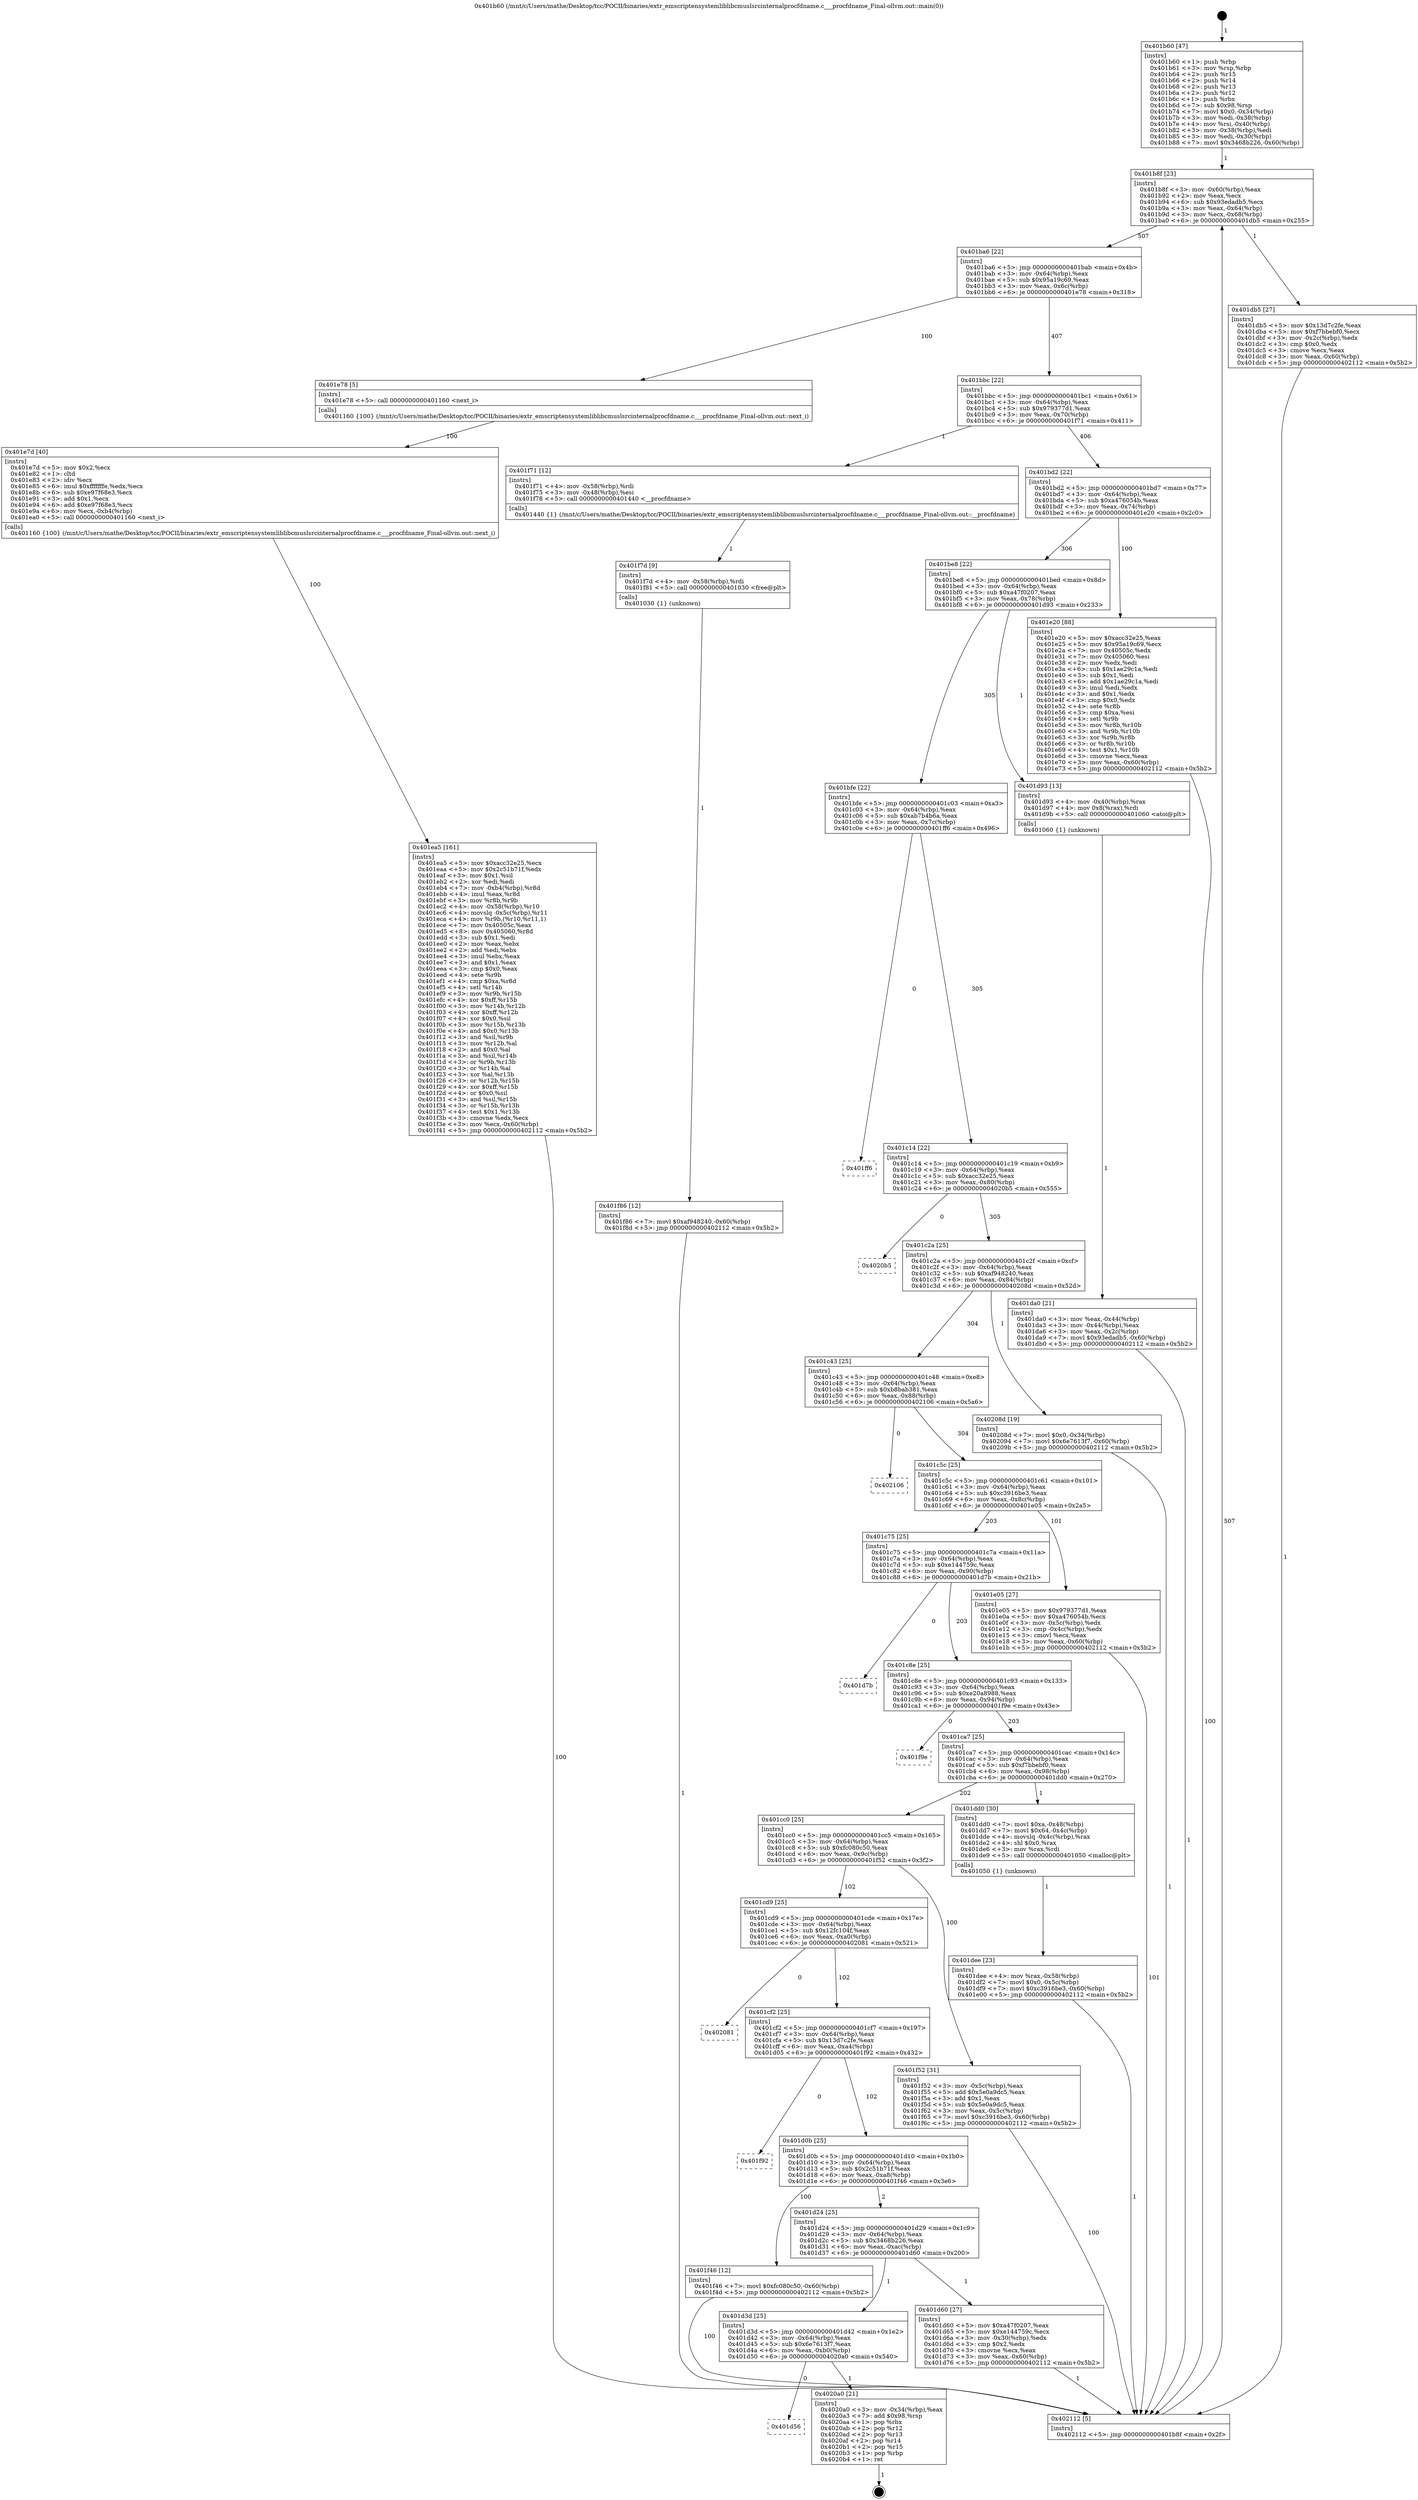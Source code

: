 digraph "0x401b60" {
  label = "0x401b60 (/mnt/c/Users/mathe/Desktop/tcc/POCII/binaries/extr_emscriptensystemliblibcmuslsrcinternalprocfdname.c___procfdname_Final-ollvm.out::main(0))"
  labelloc = "t"
  node[shape=record]

  Entry [label="",width=0.3,height=0.3,shape=circle,fillcolor=black,style=filled]
  "0x401b8f" [label="{
     0x401b8f [23]\l
     | [instrs]\l
     &nbsp;&nbsp;0x401b8f \<+3\>: mov -0x60(%rbp),%eax\l
     &nbsp;&nbsp;0x401b92 \<+2\>: mov %eax,%ecx\l
     &nbsp;&nbsp;0x401b94 \<+6\>: sub $0x93edadb5,%ecx\l
     &nbsp;&nbsp;0x401b9a \<+3\>: mov %eax,-0x64(%rbp)\l
     &nbsp;&nbsp;0x401b9d \<+3\>: mov %ecx,-0x68(%rbp)\l
     &nbsp;&nbsp;0x401ba0 \<+6\>: je 0000000000401db5 \<main+0x255\>\l
  }"]
  "0x401db5" [label="{
     0x401db5 [27]\l
     | [instrs]\l
     &nbsp;&nbsp;0x401db5 \<+5\>: mov $0x13d7c2fe,%eax\l
     &nbsp;&nbsp;0x401dba \<+5\>: mov $0xf7bbebf0,%ecx\l
     &nbsp;&nbsp;0x401dbf \<+3\>: mov -0x2c(%rbp),%edx\l
     &nbsp;&nbsp;0x401dc2 \<+3\>: cmp $0x0,%edx\l
     &nbsp;&nbsp;0x401dc5 \<+3\>: cmove %ecx,%eax\l
     &nbsp;&nbsp;0x401dc8 \<+3\>: mov %eax,-0x60(%rbp)\l
     &nbsp;&nbsp;0x401dcb \<+5\>: jmp 0000000000402112 \<main+0x5b2\>\l
  }"]
  "0x401ba6" [label="{
     0x401ba6 [22]\l
     | [instrs]\l
     &nbsp;&nbsp;0x401ba6 \<+5\>: jmp 0000000000401bab \<main+0x4b\>\l
     &nbsp;&nbsp;0x401bab \<+3\>: mov -0x64(%rbp),%eax\l
     &nbsp;&nbsp;0x401bae \<+5\>: sub $0x95a19c69,%eax\l
     &nbsp;&nbsp;0x401bb3 \<+3\>: mov %eax,-0x6c(%rbp)\l
     &nbsp;&nbsp;0x401bb6 \<+6\>: je 0000000000401e78 \<main+0x318\>\l
  }"]
  Exit [label="",width=0.3,height=0.3,shape=circle,fillcolor=black,style=filled,peripheries=2]
  "0x401e78" [label="{
     0x401e78 [5]\l
     | [instrs]\l
     &nbsp;&nbsp;0x401e78 \<+5\>: call 0000000000401160 \<next_i\>\l
     | [calls]\l
     &nbsp;&nbsp;0x401160 \{100\} (/mnt/c/Users/mathe/Desktop/tcc/POCII/binaries/extr_emscriptensystemliblibcmuslsrcinternalprocfdname.c___procfdname_Final-ollvm.out::next_i)\l
  }"]
  "0x401bbc" [label="{
     0x401bbc [22]\l
     | [instrs]\l
     &nbsp;&nbsp;0x401bbc \<+5\>: jmp 0000000000401bc1 \<main+0x61\>\l
     &nbsp;&nbsp;0x401bc1 \<+3\>: mov -0x64(%rbp),%eax\l
     &nbsp;&nbsp;0x401bc4 \<+5\>: sub $0x979377d1,%eax\l
     &nbsp;&nbsp;0x401bc9 \<+3\>: mov %eax,-0x70(%rbp)\l
     &nbsp;&nbsp;0x401bcc \<+6\>: je 0000000000401f71 \<main+0x411\>\l
  }"]
  "0x401d56" [label="{
     0x401d56\l
  }", style=dashed]
  "0x401f71" [label="{
     0x401f71 [12]\l
     | [instrs]\l
     &nbsp;&nbsp;0x401f71 \<+4\>: mov -0x58(%rbp),%rdi\l
     &nbsp;&nbsp;0x401f75 \<+3\>: mov -0x48(%rbp),%esi\l
     &nbsp;&nbsp;0x401f78 \<+5\>: call 0000000000401440 \<__procfdname\>\l
     | [calls]\l
     &nbsp;&nbsp;0x401440 \{1\} (/mnt/c/Users/mathe/Desktop/tcc/POCII/binaries/extr_emscriptensystemliblibcmuslsrcinternalprocfdname.c___procfdname_Final-ollvm.out::__procfdname)\l
  }"]
  "0x401bd2" [label="{
     0x401bd2 [22]\l
     | [instrs]\l
     &nbsp;&nbsp;0x401bd2 \<+5\>: jmp 0000000000401bd7 \<main+0x77\>\l
     &nbsp;&nbsp;0x401bd7 \<+3\>: mov -0x64(%rbp),%eax\l
     &nbsp;&nbsp;0x401bda \<+5\>: sub $0xa476054b,%eax\l
     &nbsp;&nbsp;0x401bdf \<+3\>: mov %eax,-0x74(%rbp)\l
     &nbsp;&nbsp;0x401be2 \<+6\>: je 0000000000401e20 \<main+0x2c0\>\l
  }"]
  "0x4020a0" [label="{
     0x4020a0 [21]\l
     | [instrs]\l
     &nbsp;&nbsp;0x4020a0 \<+3\>: mov -0x34(%rbp),%eax\l
     &nbsp;&nbsp;0x4020a3 \<+7\>: add $0x98,%rsp\l
     &nbsp;&nbsp;0x4020aa \<+1\>: pop %rbx\l
     &nbsp;&nbsp;0x4020ab \<+2\>: pop %r12\l
     &nbsp;&nbsp;0x4020ad \<+2\>: pop %r13\l
     &nbsp;&nbsp;0x4020af \<+2\>: pop %r14\l
     &nbsp;&nbsp;0x4020b1 \<+2\>: pop %r15\l
     &nbsp;&nbsp;0x4020b3 \<+1\>: pop %rbp\l
     &nbsp;&nbsp;0x4020b4 \<+1\>: ret\l
  }"]
  "0x401e20" [label="{
     0x401e20 [88]\l
     | [instrs]\l
     &nbsp;&nbsp;0x401e20 \<+5\>: mov $0xacc32e25,%eax\l
     &nbsp;&nbsp;0x401e25 \<+5\>: mov $0x95a19c69,%ecx\l
     &nbsp;&nbsp;0x401e2a \<+7\>: mov 0x40505c,%edx\l
     &nbsp;&nbsp;0x401e31 \<+7\>: mov 0x405060,%esi\l
     &nbsp;&nbsp;0x401e38 \<+2\>: mov %edx,%edi\l
     &nbsp;&nbsp;0x401e3a \<+6\>: sub $0x1ae29c1a,%edi\l
     &nbsp;&nbsp;0x401e40 \<+3\>: sub $0x1,%edi\l
     &nbsp;&nbsp;0x401e43 \<+6\>: add $0x1ae29c1a,%edi\l
     &nbsp;&nbsp;0x401e49 \<+3\>: imul %edi,%edx\l
     &nbsp;&nbsp;0x401e4c \<+3\>: and $0x1,%edx\l
     &nbsp;&nbsp;0x401e4f \<+3\>: cmp $0x0,%edx\l
     &nbsp;&nbsp;0x401e52 \<+4\>: sete %r8b\l
     &nbsp;&nbsp;0x401e56 \<+3\>: cmp $0xa,%esi\l
     &nbsp;&nbsp;0x401e59 \<+4\>: setl %r9b\l
     &nbsp;&nbsp;0x401e5d \<+3\>: mov %r8b,%r10b\l
     &nbsp;&nbsp;0x401e60 \<+3\>: and %r9b,%r10b\l
     &nbsp;&nbsp;0x401e63 \<+3\>: xor %r9b,%r8b\l
     &nbsp;&nbsp;0x401e66 \<+3\>: or %r8b,%r10b\l
     &nbsp;&nbsp;0x401e69 \<+4\>: test $0x1,%r10b\l
     &nbsp;&nbsp;0x401e6d \<+3\>: cmovne %ecx,%eax\l
     &nbsp;&nbsp;0x401e70 \<+3\>: mov %eax,-0x60(%rbp)\l
     &nbsp;&nbsp;0x401e73 \<+5\>: jmp 0000000000402112 \<main+0x5b2\>\l
  }"]
  "0x401be8" [label="{
     0x401be8 [22]\l
     | [instrs]\l
     &nbsp;&nbsp;0x401be8 \<+5\>: jmp 0000000000401bed \<main+0x8d\>\l
     &nbsp;&nbsp;0x401bed \<+3\>: mov -0x64(%rbp),%eax\l
     &nbsp;&nbsp;0x401bf0 \<+5\>: sub $0xa47f0207,%eax\l
     &nbsp;&nbsp;0x401bf5 \<+3\>: mov %eax,-0x78(%rbp)\l
     &nbsp;&nbsp;0x401bf8 \<+6\>: je 0000000000401d93 \<main+0x233\>\l
  }"]
  "0x401f86" [label="{
     0x401f86 [12]\l
     | [instrs]\l
     &nbsp;&nbsp;0x401f86 \<+7\>: movl $0xaf948240,-0x60(%rbp)\l
     &nbsp;&nbsp;0x401f8d \<+5\>: jmp 0000000000402112 \<main+0x5b2\>\l
  }"]
  "0x401d93" [label="{
     0x401d93 [13]\l
     | [instrs]\l
     &nbsp;&nbsp;0x401d93 \<+4\>: mov -0x40(%rbp),%rax\l
     &nbsp;&nbsp;0x401d97 \<+4\>: mov 0x8(%rax),%rdi\l
     &nbsp;&nbsp;0x401d9b \<+5\>: call 0000000000401060 \<atoi@plt\>\l
     | [calls]\l
     &nbsp;&nbsp;0x401060 \{1\} (unknown)\l
  }"]
  "0x401bfe" [label="{
     0x401bfe [22]\l
     | [instrs]\l
     &nbsp;&nbsp;0x401bfe \<+5\>: jmp 0000000000401c03 \<main+0xa3\>\l
     &nbsp;&nbsp;0x401c03 \<+3\>: mov -0x64(%rbp),%eax\l
     &nbsp;&nbsp;0x401c06 \<+5\>: sub $0xab7b4b6a,%eax\l
     &nbsp;&nbsp;0x401c0b \<+3\>: mov %eax,-0x7c(%rbp)\l
     &nbsp;&nbsp;0x401c0e \<+6\>: je 0000000000401ff6 \<main+0x496\>\l
  }"]
  "0x401f7d" [label="{
     0x401f7d [9]\l
     | [instrs]\l
     &nbsp;&nbsp;0x401f7d \<+4\>: mov -0x58(%rbp),%rdi\l
     &nbsp;&nbsp;0x401f81 \<+5\>: call 0000000000401030 \<free@plt\>\l
     | [calls]\l
     &nbsp;&nbsp;0x401030 \{1\} (unknown)\l
  }"]
  "0x401ff6" [label="{
     0x401ff6\l
  }", style=dashed]
  "0x401c14" [label="{
     0x401c14 [22]\l
     | [instrs]\l
     &nbsp;&nbsp;0x401c14 \<+5\>: jmp 0000000000401c19 \<main+0xb9\>\l
     &nbsp;&nbsp;0x401c19 \<+3\>: mov -0x64(%rbp),%eax\l
     &nbsp;&nbsp;0x401c1c \<+5\>: sub $0xacc32e25,%eax\l
     &nbsp;&nbsp;0x401c21 \<+3\>: mov %eax,-0x80(%rbp)\l
     &nbsp;&nbsp;0x401c24 \<+6\>: je 00000000004020b5 \<main+0x555\>\l
  }"]
  "0x401ea5" [label="{
     0x401ea5 [161]\l
     | [instrs]\l
     &nbsp;&nbsp;0x401ea5 \<+5\>: mov $0xacc32e25,%ecx\l
     &nbsp;&nbsp;0x401eaa \<+5\>: mov $0x2c51b71f,%edx\l
     &nbsp;&nbsp;0x401eaf \<+3\>: mov $0x1,%sil\l
     &nbsp;&nbsp;0x401eb2 \<+2\>: xor %edi,%edi\l
     &nbsp;&nbsp;0x401eb4 \<+7\>: mov -0xb4(%rbp),%r8d\l
     &nbsp;&nbsp;0x401ebb \<+4\>: imul %eax,%r8d\l
     &nbsp;&nbsp;0x401ebf \<+3\>: mov %r8b,%r9b\l
     &nbsp;&nbsp;0x401ec2 \<+4\>: mov -0x58(%rbp),%r10\l
     &nbsp;&nbsp;0x401ec6 \<+4\>: movslq -0x5c(%rbp),%r11\l
     &nbsp;&nbsp;0x401eca \<+4\>: mov %r9b,(%r10,%r11,1)\l
     &nbsp;&nbsp;0x401ece \<+7\>: mov 0x40505c,%eax\l
     &nbsp;&nbsp;0x401ed5 \<+8\>: mov 0x405060,%r8d\l
     &nbsp;&nbsp;0x401edd \<+3\>: sub $0x1,%edi\l
     &nbsp;&nbsp;0x401ee0 \<+2\>: mov %eax,%ebx\l
     &nbsp;&nbsp;0x401ee2 \<+2\>: add %edi,%ebx\l
     &nbsp;&nbsp;0x401ee4 \<+3\>: imul %ebx,%eax\l
     &nbsp;&nbsp;0x401ee7 \<+3\>: and $0x1,%eax\l
     &nbsp;&nbsp;0x401eea \<+3\>: cmp $0x0,%eax\l
     &nbsp;&nbsp;0x401eed \<+4\>: sete %r9b\l
     &nbsp;&nbsp;0x401ef1 \<+4\>: cmp $0xa,%r8d\l
     &nbsp;&nbsp;0x401ef5 \<+4\>: setl %r14b\l
     &nbsp;&nbsp;0x401ef9 \<+3\>: mov %r9b,%r15b\l
     &nbsp;&nbsp;0x401efc \<+4\>: xor $0xff,%r15b\l
     &nbsp;&nbsp;0x401f00 \<+3\>: mov %r14b,%r12b\l
     &nbsp;&nbsp;0x401f03 \<+4\>: xor $0xff,%r12b\l
     &nbsp;&nbsp;0x401f07 \<+4\>: xor $0x0,%sil\l
     &nbsp;&nbsp;0x401f0b \<+3\>: mov %r15b,%r13b\l
     &nbsp;&nbsp;0x401f0e \<+4\>: and $0x0,%r13b\l
     &nbsp;&nbsp;0x401f12 \<+3\>: and %sil,%r9b\l
     &nbsp;&nbsp;0x401f15 \<+3\>: mov %r12b,%al\l
     &nbsp;&nbsp;0x401f18 \<+2\>: and $0x0,%al\l
     &nbsp;&nbsp;0x401f1a \<+3\>: and %sil,%r14b\l
     &nbsp;&nbsp;0x401f1d \<+3\>: or %r9b,%r13b\l
     &nbsp;&nbsp;0x401f20 \<+3\>: or %r14b,%al\l
     &nbsp;&nbsp;0x401f23 \<+3\>: xor %al,%r13b\l
     &nbsp;&nbsp;0x401f26 \<+3\>: or %r12b,%r15b\l
     &nbsp;&nbsp;0x401f29 \<+4\>: xor $0xff,%r15b\l
     &nbsp;&nbsp;0x401f2d \<+4\>: or $0x0,%sil\l
     &nbsp;&nbsp;0x401f31 \<+3\>: and %sil,%r15b\l
     &nbsp;&nbsp;0x401f34 \<+3\>: or %r15b,%r13b\l
     &nbsp;&nbsp;0x401f37 \<+4\>: test $0x1,%r13b\l
     &nbsp;&nbsp;0x401f3b \<+3\>: cmovne %edx,%ecx\l
     &nbsp;&nbsp;0x401f3e \<+3\>: mov %ecx,-0x60(%rbp)\l
     &nbsp;&nbsp;0x401f41 \<+5\>: jmp 0000000000402112 \<main+0x5b2\>\l
  }"]
  "0x4020b5" [label="{
     0x4020b5\l
  }", style=dashed]
  "0x401c2a" [label="{
     0x401c2a [25]\l
     | [instrs]\l
     &nbsp;&nbsp;0x401c2a \<+5\>: jmp 0000000000401c2f \<main+0xcf\>\l
     &nbsp;&nbsp;0x401c2f \<+3\>: mov -0x64(%rbp),%eax\l
     &nbsp;&nbsp;0x401c32 \<+5\>: sub $0xaf948240,%eax\l
     &nbsp;&nbsp;0x401c37 \<+6\>: mov %eax,-0x84(%rbp)\l
     &nbsp;&nbsp;0x401c3d \<+6\>: je 000000000040208d \<main+0x52d\>\l
  }"]
  "0x401e7d" [label="{
     0x401e7d [40]\l
     | [instrs]\l
     &nbsp;&nbsp;0x401e7d \<+5\>: mov $0x2,%ecx\l
     &nbsp;&nbsp;0x401e82 \<+1\>: cltd\l
     &nbsp;&nbsp;0x401e83 \<+2\>: idiv %ecx\l
     &nbsp;&nbsp;0x401e85 \<+6\>: imul $0xfffffffe,%edx,%ecx\l
     &nbsp;&nbsp;0x401e8b \<+6\>: sub $0xe97f68e3,%ecx\l
     &nbsp;&nbsp;0x401e91 \<+3\>: add $0x1,%ecx\l
     &nbsp;&nbsp;0x401e94 \<+6\>: add $0xe97f68e3,%ecx\l
     &nbsp;&nbsp;0x401e9a \<+6\>: mov %ecx,-0xb4(%rbp)\l
     &nbsp;&nbsp;0x401ea0 \<+5\>: call 0000000000401160 \<next_i\>\l
     | [calls]\l
     &nbsp;&nbsp;0x401160 \{100\} (/mnt/c/Users/mathe/Desktop/tcc/POCII/binaries/extr_emscriptensystemliblibcmuslsrcinternalprocfdname.c___procfdname_Final-ollvm.out::next_i)\l
  }"]
  "0x40208d" [label="{
     0x40208d [19]\l
     | [instrs]\l
     &nbsp;&nbsp;0x40208d \<+7\>: movl $0x0,-0x34(%rbp)\l
     &nbsp;&nbsp;0x402094 \<+7\>: movl $0x6e7613f7,-0x60(%rbp)\l
     &nbsp;&nbsp;0x40209b \<+5\>: jmp 0000000000402112 \<main+0x5b2\>\l
  }"]
  "0x401c43" [label="{
     0x401c43 [25]\l
     | [instrs]\l
     &nbsp;&nbsp;0x401c43 \<+5\>: jmp 0000000000401c48 \<main+0xe8\>\l
     &nbsp;&nbsp;0x401c48 \<+3\>: mov -0x64(%rbp),%eax\l
     &nbsp;&nbsp;0x401c4b \<+5\>: sub $0xb8bab381,%eax\l
     &nbsp;&nbsp;0x401c50 \<+6\>: mov %eax,-0x88(%rbp)\l
     &nbsp;&nbsp;0x401c56 \<+6\>: je 0000000000402106 \<main+0x5a6\>\l
  }"]
  "0x401dee" [label="{
     0x401dee [23]\l
     | [instrs]\l
     &nbsp;&nbsp;0x401dee \<+4\>: mov %rax,-0x58(%rbp)\l
     &nbsp;&nbsp;0x401df2 \<+7\>: movl $0x0,-0x5c(%rbp)\l
     &nbsp;&nbsp;0x401df9 \<+7\>: movl $0xc3916be3,-0x60(%rbp)\l
     &nbsp;&nbsp;0x401e00 \<+5\>: jmp 0000000000402112 \<main+0x5b2\>\l
  }"]
  "0x402106" [label="{
     0x402106\l
  }", style=dashed]
  "0x401c5c" [label="{
     0x401c5c [25]\l
     | [instrs]\l
     &nbsp;&nbsp;0x401c5c \<+5\>: jmp 0000000000401c61 \<main+0x101\>\l
     &nbsp;&nbsp;0x401c61 \<+3\>: mov -0x64(%rbp),%eax\l
     &nbsp;&nbsp;0x401c64 \<+5\>: sub $0xc3916be3,%eax\l
     &nbsp;&nbsp;0x401c69 \<+6\>: mov %eax,-0x8c(%rbp)\l
     &nbsp;&nbsp;0x401c6f \<+6\>: je 0000000000401e05 \<main+0x2a5\>\l
  }"]
  "0x401da0" [label="{
     0x401da0 [21]\l
     | [instrs]\l
     &nbsp;&nbsp;0x401da0 \<+3\>: mov %eax,-0x44(%rbp)\l
     &nbsp;&nbsp;0x401da3 \<+3\>: mov -0x44(%rbp),%eax\l
     &nbsp;&nbsp;0x401da6 \<+3\>: mov %eax,-0x2c(%rbp)\l
     &nbsp;&nbsp;0x401da9 \<+7\>: movl $0x93edadb5,-0x60(%rbp)\l
     &nbsp;&nbsp;0x401db0 \<+5\>: jmp 0000000000402112 \<main+0x5b2\>\l
  }"]
  "0x401e05" [label="{
     0x401e05 [27]\l
     | [instrs]\l
     &nbsp;&nbsp;0x401e05 \<+5\>: mov $0x979377d1,%eax\l
     &nbsp;&nbsp;0x401e0a \<+5\>: mov $0xa476054b,%ecx\l
     &nbsp;&nbsp;0x401e0f \<+3\>: mov -0x5c(%rbp),%edx\l
     &nbsp;&nbsp;0x401e12 \<+3\>: cmp -0x4c(%rbp),%edx\l
     &nbsp;&nbsp;0x401e15 \<+3\>: cmovl %ecx,%eax\l
     &nbsp;&nbsp;0x401e18 \<+3\>: mov %eax,-0x60(%rbp)\l
     &nbsp;&nbsp;0x401e1b \<+5\>: jmp 0000000000402112 \<main+0x5b2\>\l
  }"]
  "0x401c75" [label="{
     0x401c75 [25]\l
     | [instrs]\l
     &nbsp;&nbsp;0x401c75 \<+5\>: jmp 0000000000401c7a \<main+0x11a\>\l
     &nbsp;&nbsp;0x401c7a \<+3\>: mov -0x64(%rbp),%eax\l
     &nbsp;&nbsp;0x401c7d \<+5\>: sub $0xe144759c,%eax\l
     &nbsp;&nbsp;0x401c82 \<+6\>: mov %eax,-0x90(%rbp)\l
     &nbsp;&nbsp;0x401c88 \<+6\>: je 0000000000401d7b \<main+0x21b\>\l
  }"]
  "0x401b60" [label="{
     0x401b60 [47]\l
     | [instrs]\l
     &nbsp;&nbsp;0x401b60 \<+1\>: push %rbp\l
     &nbsp;&nbsp;0x401b61 \<+3\>: mov %rsp,%rbp\l
     &nbsp;&nbsp;0x401b64 \<+2\>: push %r15\l
     &nbsp;&nbsp;0x401b66 \<+2\>: push %r14\l
     &nbsp;&nbsp;0x401b68 \<+2\>: push %r13\l
     &nbsp;&nbsp;0x401b6a \<+2\>: push %r12\l
     &nbsp;&nbsp;0x401b6c \<+1\>: push %rbx\l
     &nbsp;&nbsp;0x401b6d \<+7\>: sub $0x98,%rsp\l
     &nbsp;&nbsp;0x401b74 \<+7\>: movl $0x0,-0x34(%rbp)\l
     &nbsp;&nbsp;0x401b7b \<+3\>: mov %edi,-0x38(%rbp)\l
     &nbsp;&nbsp;0x401b7e \<+4\>: mov %rsi,-0x40(%rbp)\l
     &nbsp;&nbsp;0x401b82 \<+3\>: mov -0x38(%rbp),%edi\l
     &nbsp;&nbsp;0x401b85 \<+3\>: mov %edi,-0x30(%rbp)\l
     &nbsp;&nbsp;0x401b88 \<+7\>: movl $0x3468b226,-0x60(%rbp)\l
  }"]
  "0x401d7b" [label="{
     0x401d7b\l
  }", style=dashed]
  "0x401c8e" [label="{
     0x401c8e [25]\l
     | [instrs]\l
     &nbsp;&nbsp;0x401c8e \<+5\>: jmp 0000000000401c93 \<main+0x133\>\l
     &nbsp;&nbsp;0x401c93 \<+3\>: mov -0x64(%rbp),%eax\l
     &nbsp;&nbsp;0x401c96 \<+5\>: sub $0xe20a8988,%eax\l
     &nbsp;&nbsp;0x401c9b \<+6\>: mov %eax,-0x94(%rbp)\l
     &nbsp;&nbsp;0x401ca1 \<+6\>: je 0000000000401f9e \<main+0x43e\>\l
  }"]
  "0x402112" [label="{
     0x402112 [5]\l
     | [instrs]\l
     &nbsp;&nbsp;0x402112 \<+5\>: jmp 0000000000401b8f \<main+0x2f\>\l
  }"]
  "0x401f9e" [label="{
     0x401f9e\l
  }", style=dashed]
  "0x401ca7" [label="{
     0x401ca7 [25]\l
     | [instrs]\l
     &nbsp;&nbsp;0x401ca7 \<+5\>: jmp 0000000000401cac \<main+0x14c\>\l
     &nbsp;&nbsp;0x401cac \<+3\>: mov -0x64(%rbp),%eax\l
     &nbsp;&nbsp;0x401caf \<+5\>: sub $0xf7bbebf0,%eax\l
     &nbsp;&nbsp;0x401cb4 \<+6\>: mov %eax,-0x98(%rbp)\l
     &nbsp;&nbsp;0x401cba \<+6\>: je 0000000000401dd0 \<main+0x270\>\l
  }"]
  "0x401d3d" [label="{
     0x401d3d [25]\l
     | [instrs]\l
     &nbsp;&nbsp;0x401d3d \<+5\>: jmp 0000000000401d42 \<main+0x1e2\>\l
     &nbsp;&nbsp;0x401d42 \<+3\>: mov -0x64(%rbp),%eax\l
     &nbsp;&nbsp;0x401d45 \<+5\>: sub $0x6e7613f7,%eax\l
     &nbsp;&nbsp;0x401d4a \<+6\>: mov %eax,-0xb0(%rbp)\l
     &nbsp;&nbsp;0x401d50 \<+6\>: je 00000000004020a0 \<main+0x540\>\l
  }"]
  "0x401dd0" [label="{
     0x401dd0 [30]\l
     | [instrs]\l
     &nbsp;&nbsp;0x401dd0 \<+7\>: movl $0xa,-0x48(%rbp)\l
     &nbsp;&nbsp;0x401dd7 \<+7\>: movl $0x64,-0x4c(%rbp)\l
     &nbsp;&nbsp;0x401dde \<+4\>: movslq -0x4c(%rbp),%rax\l
     &nbsp;&nbsp;0x401de2 \<+4\>: shl $0x0,%rax\l
     &nbsp;&nbsp;0x401de6 \<+3\>: mov %rax,%rdi\l
     &nbsp;&nbsp;0x401de9 \<+5\>: call 0000000000401050 \<malloc@plt\>\l
     | [calls]\l
     &nbsp;&nbsp;0x401050 \{1\} (unknown)\l
  }"]
  "0x401cc0" [label="{
     0x401cc0 [25]\l
     | [instrs]\l
     &nbsp;&nbsp;0x401cc0 \<+5\>: jmp 0000000000401cc5 \<main+0x165\>\l
     &nbsp;&nbsp;0x401cc5 \<+3\>: mov -0x64(%rbp),%eax\l
     &nbsp;&nbsp;0x401cc8 \<+5\>: sub $0xfc080c50,%eax\l
     &nbsp;&nbsp;0x401ccd \<+6\>: mov %eax,-0x9c(%rbp)\l
     &nbsp;&nbsp;0x401cd3 \<+6\>: je 0000000000401f52 \<main+0x3f2\>\l
  }"]
  "0x401d60" [label="{
     0x401d60 [27]\l
     | [instrs]\l
     &nbsp;&nbsp;0x401d60 \<+5\>: mov $0xa47f0207,%eax\l
     &nbsp;&nbsp;0x401d65 \<+5\>: mov $0xe144759c,%ecx\l
     &nbsp;&nbsp;0x401d6a \<+3\>: mov -0x30(%rbp),%edx\l
     &nbsp;&nbsp;0x401d6d \<+3\>: cmp $0x2,%edx\l
     &nbsp;&nbsp;0x401d70 \<+3\>: cmovne %ecx,%eax\l
     &nbsp;&nbsp;0x401d73 \<+3\>: mov %eax,-0x60(%rbp)\l
     &nbsp;&nbsp;0x401d76 \<+5\>: jmp 0000000000402112 \<main+0x5b2\>\l
  }"]
  "0x401f52" [label="{
     0x401f52 [31]\l
     | [instrs]\l
     &nbsp;&nbsp;0x401f52 \<+3\>: mov -0x5c(%rbp),%eax\l
     &nbsp;&nbsp;0x401f55 \<+5\>: add $0x5e0a9dc5,%eax\l
     &nbsp;&nbsp;0x401f5a \<+3\>: add $0x1,%eax\l
     &nbsp;&nbsp;0x401f5d \<+5\>: sub $0x5e0a9dc5,%eax\l
     &nbsp;&nbsp;0x401f62 \<+3\>: mov %eax,-0x5c(%rbp)\l
     &nbsp;&nbsp;0x401f65 \<+7\>: movl $0xc3916be3,-0x60(%rbp)\l
     &nbsp;&nbsp;0x401f6c \<+5\>: jmp 0000000000402112 \<main+0x5b2\>\l
  }"]
  "0x401cd9" [label="{
     0x401cd9 [25]\l
     | [instrs]\l
     &nbsp;&nbsp;0x401cd9 \<+5\>: jmp 0000000000401cde \<main+0x17e\>\l
     &nbsp;&nbsp;0x401cde \<+3\>: mov -0x64(%rbp),%eax\l
     &nbsp;&nbsp;0x401ce1 \<+5\>: sub $0x12fc104f,%eax\l
     &nbsp;&nbsp;0x401ce6 \<+6\>: mov %eax,-0xa0(%rbp)\l
     &nbsp;&nbsp;0x401cec \<+6\>: je 0000000000402081 \<main+0x521\>\l
  }"]
  "0x401d24" [label="{
     0x401d24 [25]\l
     | [instrs]\l
     &nbsp;&nbsp;0x401d24 \<+5\>: jmp 0000000000401d29 \<main+0x1c9\>\l
     &nbsp;&nbsp;0x401d29 \<+3\>: mov -0x64(%rbp),%eax\l
     &nbsp;&nbsp;0x401d2c \<+5\>: sub $0x3468b226,%eax\l
     &nbsp;&nbsp;0x401d31 \<+6\>: mov %eax,-0xac(%rbp)\l
     &nbsp;&nbsp;0x401d37 \<+6\>: je 0000000000401d60 \<main+0x200\>\l
  }"]
  "0x402081" [label="{
     0x402081\l
  }", style=dashed]
  "0x401cf2" [label="{
     0x401cf2 [25]\l
     | [instrs]\l
     &nbsp;&nbsp;0x401cf2 \<+5\>: jmp 0000000000401cf7 \<main+0x197\>\l
     &nbsp;&nbsp;0x401cf7 \<+3\>: mov -0x64(%rbp),%eax\l
     &nbsp;&nbsp;0x401cfa \<+5\>: sub $0x13d7c2fe,%eax\l
     &nbsp;&nbsp;0x401cff \<+6\>: mov %eax,-0xa4(%rbp)\l
     &nbsp;&nbsp;0x401d05 \<+6\>: je 0000000000401f92 \<main+0x432\>\l
  }"]
  "0x401f46" [label="{
     0x401f46 [12]\l
     | [instrs]\l
     &nbsp;&nbsp;0x401f46 \<+7\>: movl $0xfc080c50,-0x60(%rbp)\l
     &nbsp;&nbsp;0x401f4d \<+5\>: jmp 0000000000402112 \<main+0x5b2\>\l
  }"]
  "0x401f92" [label="{
     0x401f92\l
  }", style=dashed]
  "0x401d0b" [label="{
     0x401d0b [25]\l
     | [instrs]\l
     &nbsp;&nbsp;0x401d0b \<+5\>: jmp 0000000000401d10 \<main+0x1b0\>\l
     &nbsp;&nbsp;0x401d10 \<+3\>: mov -0x64(%rbp),%eax\l
     &nbsp;&nbsp;0x401d13 \<+5\>: sub $0x2c51b71f,%eax\l
     &nbsp;&nbsp;0x401d18 \<+6\>: mov %eax,-0xa8(%rbp)\l
     &nbsp;&nbsp;0x401d1e \<+6\>: je 0000000000401f46 \<main+0x3e6\>\l
  }"]
  Entry -> "0x401b60" [label=" 1"]
  "0x401b8f" -> "0x401db5" [label=" 1"]
  "0x401b8f" -> "0x401ba6" [label=" 507"]
  "0x4020a0" -> Exit [label=" 1"]
  "0x401ba6" -> "0x401e78" [label=" 100"]
  "0x401ba6" -> "0x401bbc" [label=" 407"]
  "0x401d3d" -> "0x401d56" [label=" 0"]
  "0x401bbc" -> "0x401f71" [label=" 1"]
  "0x401bbc" -> "0x401bd2" [label=" 406"]
  "0x401d3d" -> "0x4020a0" [label=" 1"]
  "0x401bd2" -> "0x401e20" [label=" 100"]
  "0x401bd2" -> "0x401be8" [label=" 306"]
  "0x40208d" -> "0x402112" [label=" 1"]
  "0x401be8" -> "0x401d93" [label=" 1"]
  "0x401be8" -> "0x401bfe" [label=" 305"]
  "0x401f86" -> "0x402112" [label=" 1"]
  "0x401bfe" -> "0x401ff6" [label=" 0"]
  "0x401bfe" -> "0x401c14" [label=" 305"]
  "0x401f7d" -> "0x401f86" [label=" 1"]
  "0x401c14" -> "0x4020b5" [label=" 0"]
  "0x401c14" -> "0x401c2a" [label=" 305"]
  "0x401f71" -> "0x401f7d" [label=" 1"]
  "0x401c2a" -> "0x40208d" [label=" 1"]
  "0x401c2a" -> "0x401c43" [label=" 304"]
  "0x401f52" -> "0x402112" [label=" 100"]
  "0x401c43" -> "0x402106" [label=" 0"]
  "0x401c43" -> "0x401c5c" [label=" 304"]
  "0x401f46" -> "0x402112" [label=" 100"]
  "0x401c5c" -> "0x401e05" [label=" 101"]
  "0x401c5c" -> "0x401c75" [label=" 203"]
  "0x401ea5" -> "0x402112" [label=" 100"]
  "0x401c75" -> "0x401d7b" [label=" 0"]
  "0x401c75" -> "0x401c8e" [label=" 203"]
  "0x401e7d" -> "0x401ea5" [label=" 100"]
  "0x401c8e" -> "0x401f9e" [label=" 0"]
  "0x401c8e" -> "0x401ca7" [label=" 203"]
  "0x401e78" -> "0x401e7d" [label=" 100"]
  "0x401ca7" -> "0x401dd0" [label=" 1"]
  "0x401ca7" -> "0x401cc0" [label=" 202"]
  "0x401e20" -> "0x402112" [label=" 100"]
  "0x401cc0" -> "0x401f52" [label=" 100"]
  "0x401cc0" -> "0x401cd9" [label=" 102"]
  "0x401e05" -> "0x402112" [label=" 101"]
  "0x401cd9" -> "0x402081" [label=" 0"]
  "0x401cd9" -> "0x401cf2" [label=" 102"]
  "0x401dd0" -> "0x401dee" [label=" 1"]
  "0x401cf2" -> "0x401f92" [label=" 0"]
  "0x401cf2" -> "0x401d0b" [label=" 102"]
  "0x401db5" -> "0x402112" [label=" 1"]
  "0x401d0b" -> "0x401f46" [label=" 100"]
  "0x401d0b" -> "0x401d24" [label=" 2"]
  "0x401dee" -> "0x402112" [label=" 1"]
  "0x401d24" -> "0x401d60" [label=" 1"]
  "0x401d24" -> "0x401d3d" [label=" 1"]
  "0x401d60" -> "0x402112" [label=" 1"]
  "0x401b60" -> "0x401b8f" [label=" 1"]
  "0x402112" -> "0x401b8f" [label=" 507"]
  "0x401d93" -> "0x401da0" [label=" 1"]
  "0x401da0" -> "0x402112" [label=" 1"]
}
